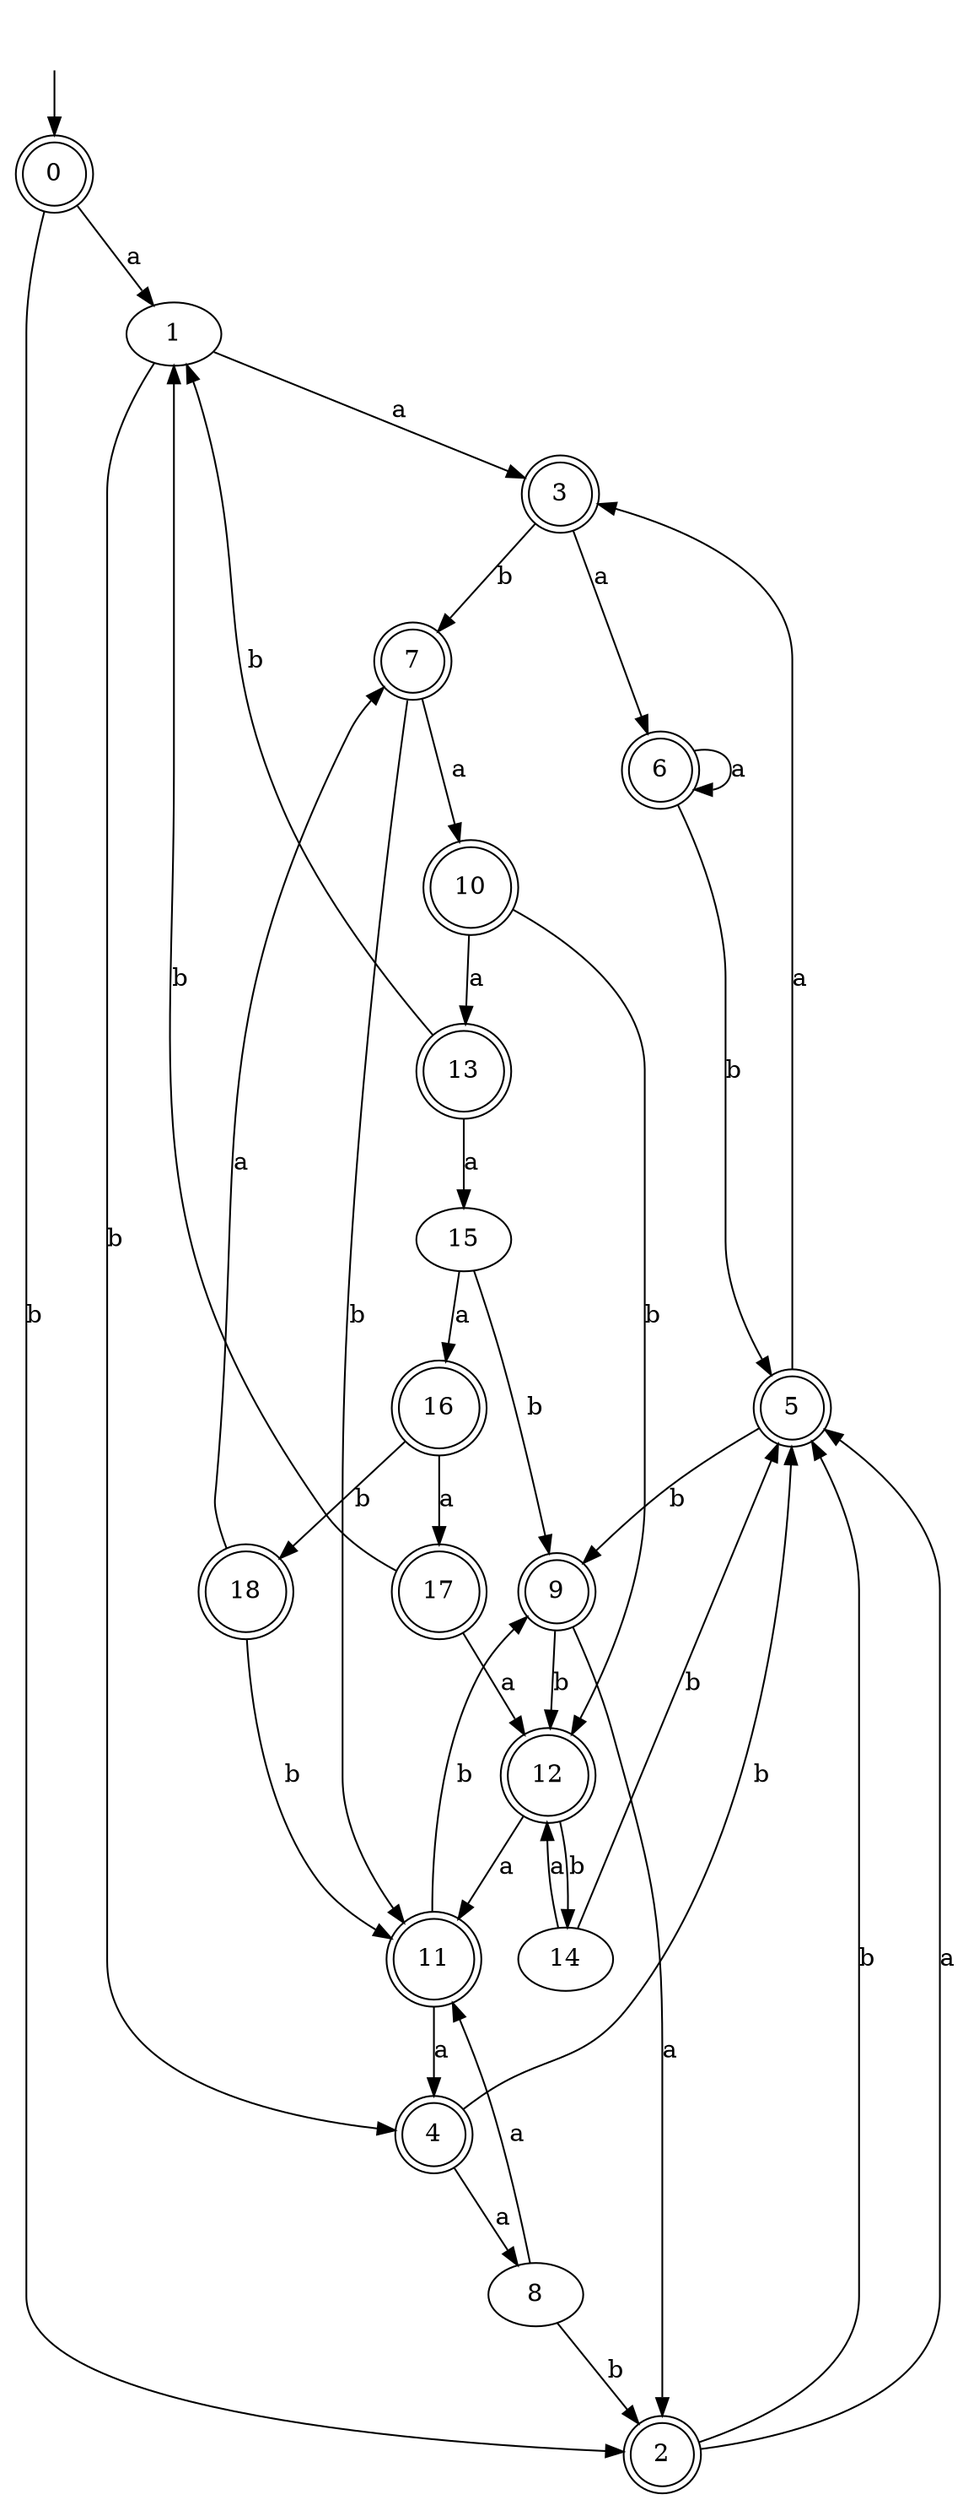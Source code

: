 digraph RandomDFA {
  __start0 [label="", shape=none];
  __start0 -> 0 [label=""];
  0 [shape=circle] [shape=doublecircle]
  0 -> 1 [label="a"]
  0 -> 2 [label="b"]
  1
  1 -> 3 [label="a"]
  1 -> 4 [label="b"]
  2 [shape=doublecircle]
  2 -> 5 [label="a"]
  2 -> 5 [label="b"]
  3 [shape=doublecircle]
  3 -> 6 [label="a"]
  3 -> 7 [label="b"]
  4 [shape=doublecircle]
  4 -> 8 [label="a"]
  4 -> 5 [label="b"]
  5 [shape=doublecircle]
  5 -> 3 [label="a"]
  5 -> 9 [label="b"]
  6 [shape=doublecircle]
  6 -> 6 [label="a"]
  6 -> 5 [label="b"]
  7 [shape=doublecircle]
  7 -> 10 [label="a"]
  7 -> 11 [label="b"]
  8
  8 -> 11 [label="a"]
  8 -> 2 [label="b"]
  9 [shape=doublecircle]
  9 -> 2 [label="a"]
  9 -> 12 [label="b"]
  10 [shape=doublecircle]
  10 -> 13 [label="a"]
  10 -> 12 [label="b"]
  11 [shape=doublecircle]
  11 -> 4 [label="a"]
  11 -> 9 [label="b"]
  12 [shape=doublecircle]
  12 -> 11 [label="a"]
  12 -> 14 [label="b"]
  13 [shape=doublecircle]
  13 -> 15 [label="a"]
  13 -> 1 [label="b"]
  14
  14 -> 12 [label="a"]
  14 -> 5 [label="b"]
  15
  15 -> 16 [label="a"]
  15 -> 9 [label="b"]
  16 [shape=doublecircle]
  16 -> 17 [label="a"]
  16 -> 18 [label="b"]
  17 [shape=doublecircle]
  17 -> 12 [label="a"]
  17 -> 1 [label="b"]
  18 [shape=doublecircle]
  18 -> 7 [label="a"]
  18 -> 11 [label="b"]
}
